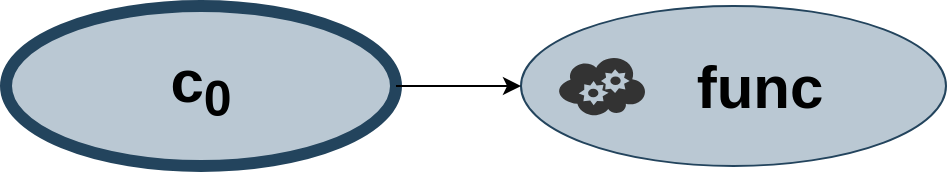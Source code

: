 <mxfile version="15.4.0" type="device"><diagram id="yiRDfCdH8cYX3cv1Tssn" name="Page-1"><mxGraphModel dx="2249" dy="963" grid="1" gridSize="10" guides="1" tooltips="1" connect="1" arrows="1" fold="1" page="1" pageScale="1" pageWidth="827" pageHeight="1169" math="0" shadow="0"><root><mxCell id="0"/><mxCell id="1" parent="0"/><mxCell id="AtRZBNMKBspMdsv5DlmV-30" value="&lt;b&gt;&lt;font style=&quot;font-size: 30px&quot;&gt;c&lt;sub&gt;0&lt;/sub&gt;&lt;/font&gt;&lt;/b&gt;" style="ellipse;whiteSpace=wrap;html=1;fillColor=#bac8d3;strokeColor=#23445d;strokeWidth=6;" parent="1" vertex="1"><mxGeometry x="-290" y="160" width="195" height="80" as="geometry"/></mxCell><mxCell id="yL-OMmzlrlwscUEzl_rt-21" value="&lt;b&gt;&lt;font style=&quot;font-size: 30px&quot;&gt;&amp;nbsp; &amp;nbsp;func&lt;/font&gt;&lt;/b&gt;" style="ellipse;whiteSpace=wrap;html=1;fillColor=#bac8d3;strokeColor=#23445d;" parent="1" vertex="1"><mxGeometry x="-32.5" y="160" width="212.5" height="80" as="geometry"/></mxCell><mxCell id="yL-OMmzlrlwscUEzl_rt-22" value="" style="verticalLabelPosition=bottom;html=1;verticalAlign=top;align=center;strokeColor=none;fillColor=#333333;shape=mxgraph.azure.cloud_service;" parent="1" vertex="1"><mxGeometry x="-14.04" y="185" width="44.04" height="30" as="geometry"/></mxCell><mxCell id="AtRZBNMKBspMdsv5DlmV-34" style="edgeStyle=none;rounded=0;orthogonalLoop=1;jettySize=auto;html=1;entryX=0;entryY=0.5;entryDx=0;entryDy=0;labelBackgroundColor=none;exitX=1;exitY=0.5;exitDx=0;exitDy=0;" parent="1" source="AtRZBNMKBspMdsv5DlmV-30" edge="1"><mxGeometry relative="1" as="geometry"><mxPoint x="-32.5" y="200" as="targetPoint"/><mxPoint x="-90" y="200" as="sourcePoint"/></mxGeometry></mxCell></root></mxGraphModel></diagram></mxfile>